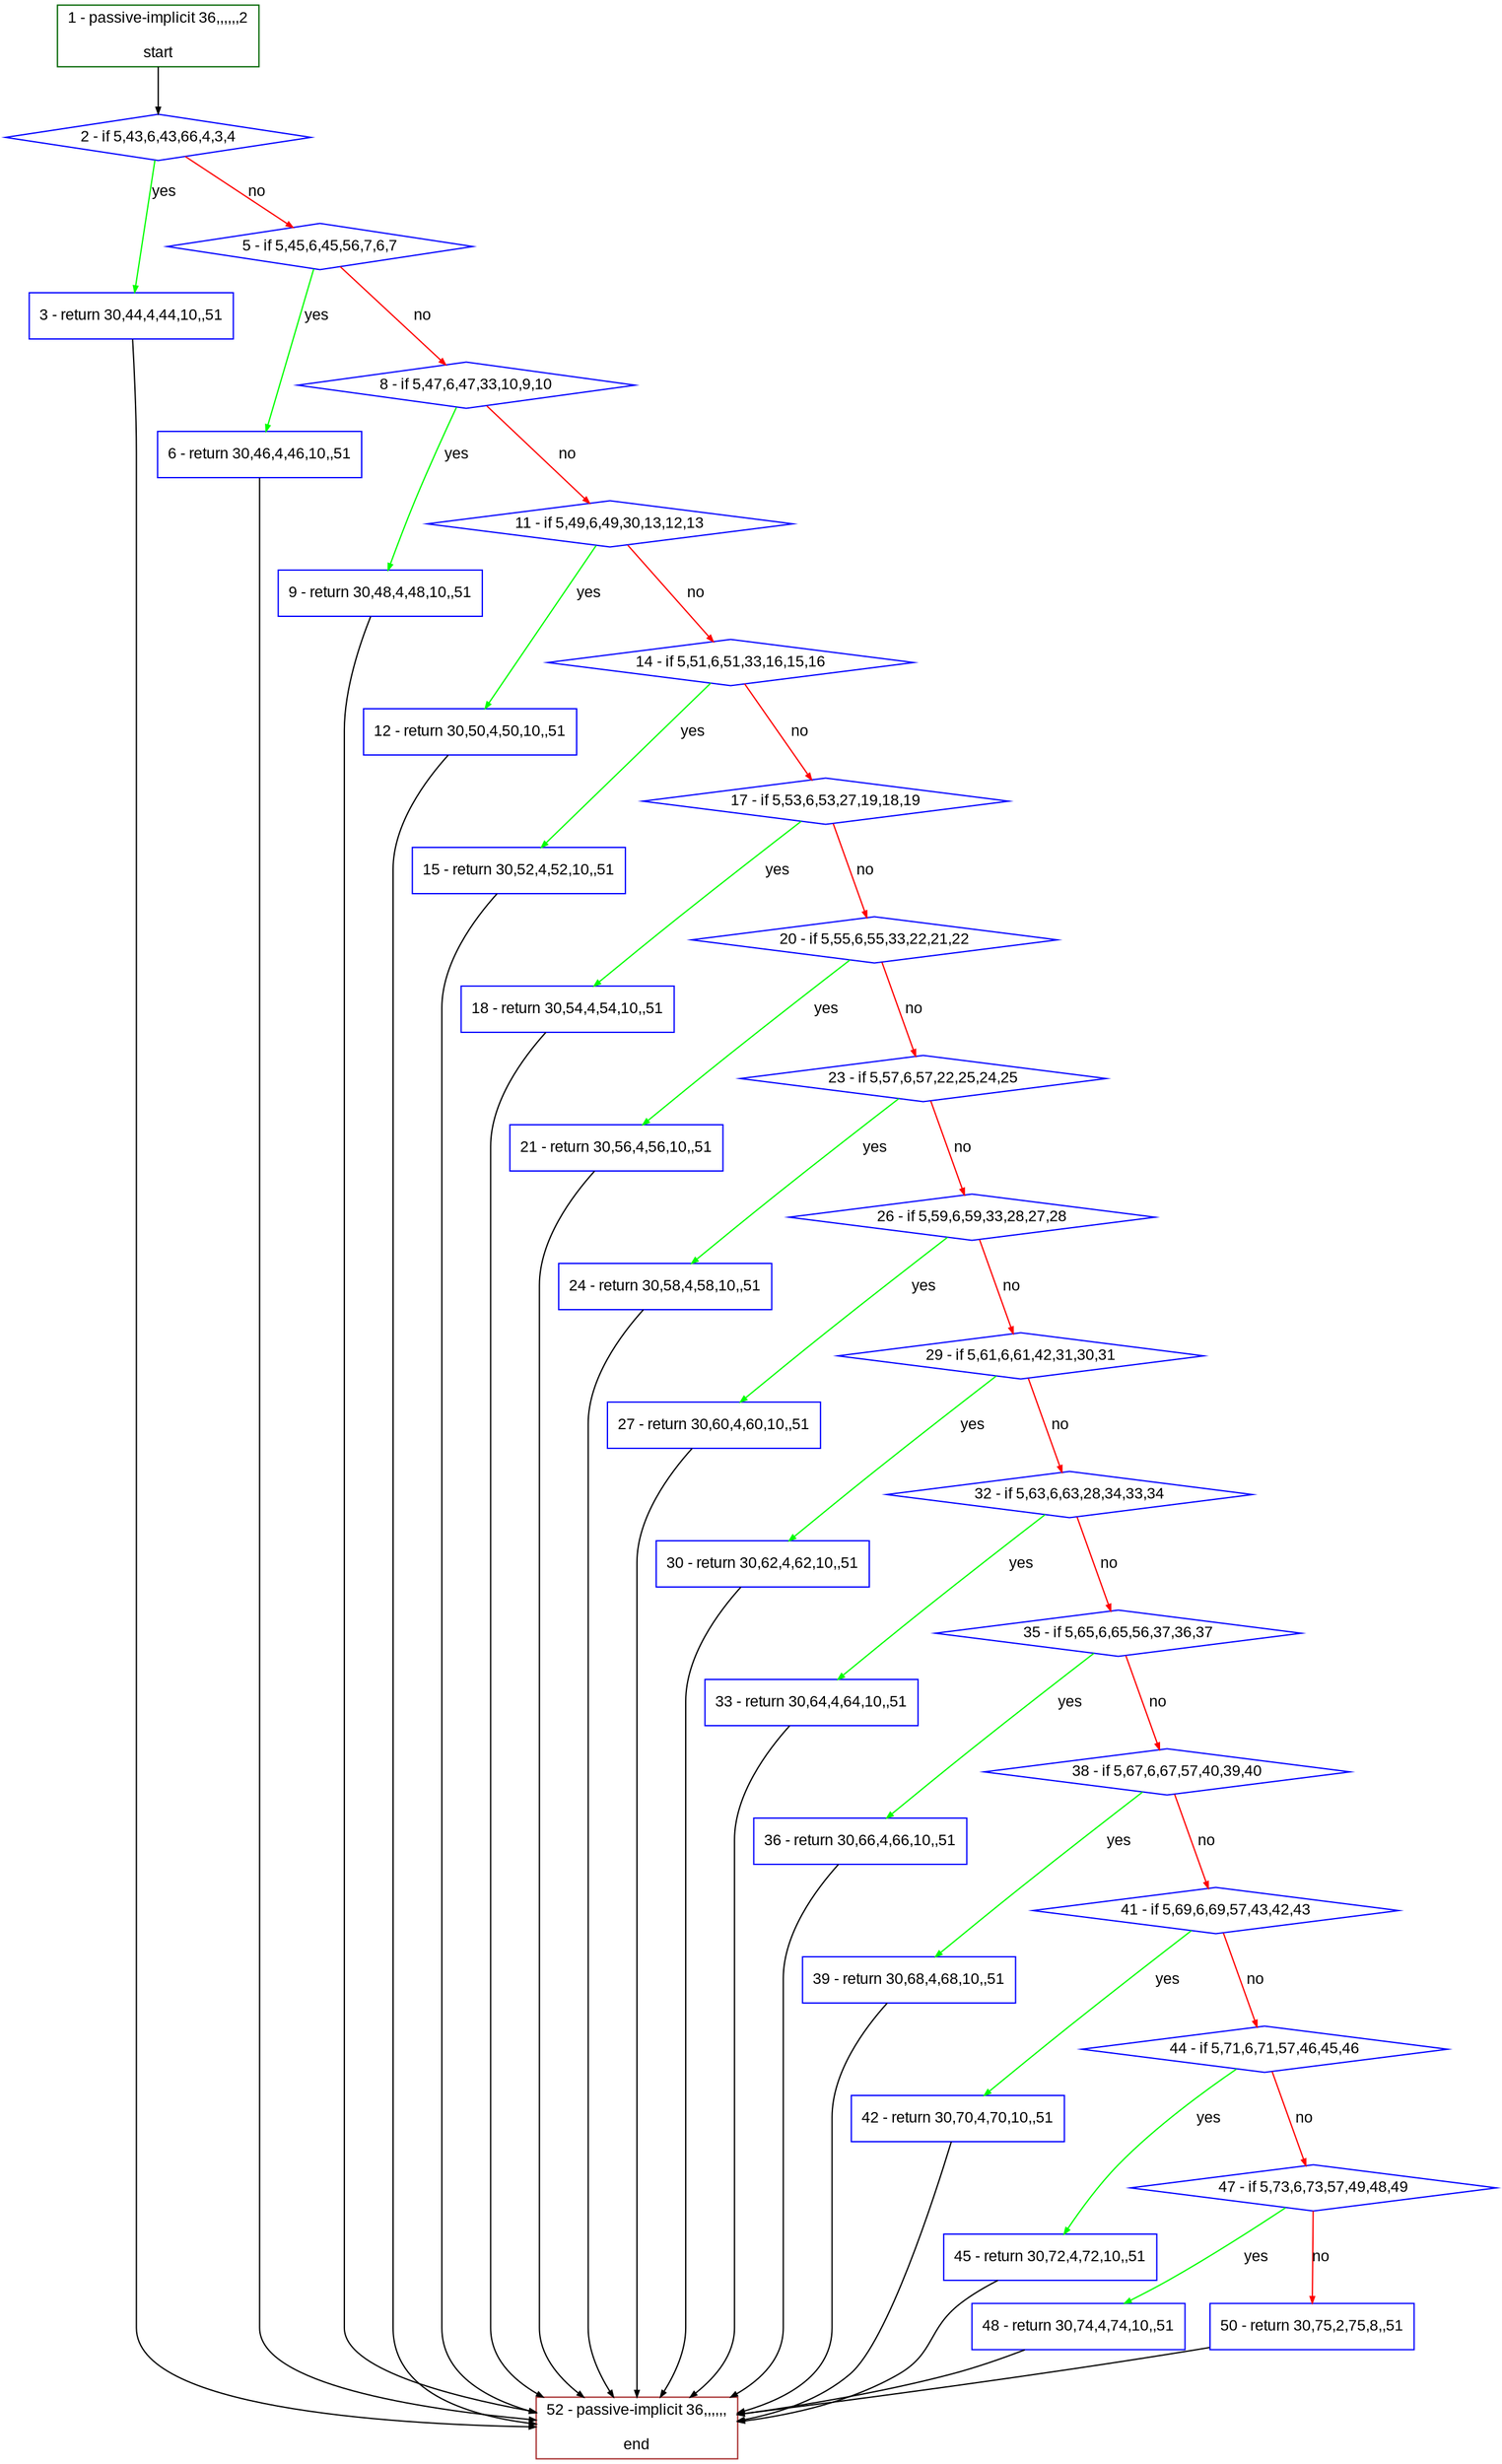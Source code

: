 digraph "" {
  graph [bgcolor="white", fillcolor="#FFFFCC", pack="true", packmode="clust", fontname="Arial", label="", fontsize="12", compound="true", style="rounded,filled"];
  node [node_initialized="no", fillcolor="white", fontname="Arial", label="", color="grey", fontsize="12", fixedsize="false", compound="true", shape="rectangle", style="filled"];
  edge [arrowtail="none", lhead="", fontcolor="black", fontname="Arial", label="", color="black", fontsize="12", arrowhead="normal", arrowsize="0.5", compound="true", ltail="", dir="forward"];
  __N1 [fillcolor="#ffffff", label="2 - if 5,43,6,43,66,4,3,4", color="#0000ff", shape="diamond", style="filled"];
  __N2 [fillcolor="#ffffff", label="1 - passive-implicit 36,,,,,,2\n\nstart", color="#006400", shape="box", style="filled"];
  __N3 [fillcolor="#ffffff", label="3 - return 30,44,4,44,10,,51", color="#0000ff", shape="box", style="filled"];
  __N4 [fillcolor="#ffffff", label="5 - if 5,45,6,45,56,7,6,7", color="#0000ff", shape="diamond", style="filled"];
  __N5 [fillcolor="#ffffff", label="52 - passive-implicit 36,,,,,,\n\nend", color="#a52a2a", shape="box", style="filled"];
  __N6 [fillcolor="#ffffff", label="6 - return 30,46,4,46,10,,51", color="#0000ff", shape="box", style="filled"];
  __N7 [fillcolor="#ffffff", label="8 - if 5,47,6,47,33,10,9,10", color="#0000ff", shape="diamond", style="filled"];
  __N8 [fillcolor="#ffffff", label="9 - return 30,48,4,48,10,,51", color="#0000ff", shape="box", style="filled"];
  __N9 [fillcolor="#ffffff", label="11 - if 5,49,6,49,30,13,12,13", color="#0000ff", shape="diamond", style="filled"];
  __N10 [fillcolor="#ffffff", label="12 - return 30,50,4,50,10,,51", color="#0000ff", shape="box", style="filled"];
  __N11 [fillcolor="#ffffff", label="14 - if 5,51,6,51,33,16,15,16", color="#0000ff", shape="diamond", style="filled"];
  __N12 [fillcolor="#ffffff", label="15 - return 30,52,4,52,10,,51", color="#0000ff", shape="box", style="filled"];
  __N13 [fillcolor="#ffffff", label="17 - if 5,53,6,53,27,19,18,19", color="#0000ff", shape="diamond", style="filled"];
  __N14 [fillcolor="#ffffff", label="18 - return 30,54,4,54,10,,51", color="#0000ff", shape="box", style="filled"];
  __N15 [fillcolor="#ffffff", label="20 - if 5,55,6,55,33,22,21,22", color="#0000ff", shape="diamond", style="filled"];
  __N16 [fillcolor="#ffffff", label="21 - return 30,56,4,56,10,,51", color="#0000ff", shape="box", style="filled"];
  __N17 [fillcolor="#ffffff", label="23 - if 5,57,6,57,22,25,24,25", color="#0000ff", shape="diamond", style="filled"];
  __N18 [fillcolor="#ffffff", label="24 - return 30,58,4,58,10,,51", color="#0000ff", shape="box", style="filled"];
  __N19 [fillcolor="#ffffff", label="26 - if 5,59,6,59,33,28,27,28", color="#0000ff", shape="diamond", style="filled"];
  __N20 [fillcolor="#ffffff", label="27 - return 30,60,4,60,10,,51", color="#0000ff", shape="box", style="filled"];
  __N21 [fillcolor="#ffffff", label="29 - if 5,61,6,61,42,31,30,31", color="#0000ff", shape="diamond", style="filled"];
  __N22 [fillcolor="#ffffff", label="30 - return 30,62,4,62,10,,51", color="#0000ff", shape="box", style="filled"];
  __N23 [fillcolor="#ffffff", label="32 - if 5,63,6,63,28,34,33,34", color="#0000ff", shape="diamond", style="filled"];
  __N24 [fillcolor="#ffffff", label="33 - return 30,64,4,64,10,,51", color="#0000ff", shape="box", style="filled"];
  __N25 [fillcolor="#ffffff", label="35 - if 5,65,6,65,56,37,36,37", color="#0000ff", shape="diamond", style="filled"];
  __N26 [fillcolor="#ffffff", label="36 - return 30,66,4,66,10,,51", color="#0000ff", shape="box", style="filled"];
  __N27 [fillcolor="#ffffff", label="38 - if 5,67,6,67,57,40,39,40", color="#0000ff", shape="diamond", style="filled"];
  __N28 [fillcolor="#ffffff", label="39 - return 30,68,4,68,10,,51", color="#0000ff", shape="box", style="filled"];
  __N29 [fillcolor="#ffffff", label="41 - if 5,69,6,69,57,43,42,43", color="#0000ff", shape="diamond", style="filled"];
  __N30 [fillcolor="#ffffff", label="42 - return 30,70,4,70,10,,51", color="#0000ff", shape="box", style="filled"];
  __N31 [fillcolor="#ffffff", label="44 - if 5,71,6,71,57,46,45,46", color="#0000ff", shape="diamond", style="filled"];
  __N32 [fillcolor="#ffffff", label="45 - return 30,72,4,72,10,,51", color="#0000ff", shape="box", style="filled"];
  __N33 [fillcolor="#ffffff", label="47 - if 5,73,6,73,57,49,48,49", color="#0000ff", shape="diamond", style="filled"];
  __N34 [fillcolor="#ffffff", label="48 - return 30,74,4,74,10,,51", color="#0000ff", shape="box", style="filled"];
  __N35 [fillcolor="#ffffff", label="50 - return 30,75,2,75,8,,51", color="#0000ff", shape="box", style="filled"];
  __N2 -> __N1 [arrowtail="none", color="#000000", label="", arrowhead="normal", dir="forward"];
  __N1 -> __N3 [arrowtail="none", color="#00ff00", label="yes", arrowhead="normal", dir="forward"];
  __N1 -> __N4 [arrowtail="none", color="#ff0000", label="no", arrowhead="normal", dir="forward"];
  __N3 -> __N5 [arrowtail="none", color="#000000", label="", arrowhead="normal", dir="forward"];
  __N4 -> __N6 [arrowtail="none", color="#00ff00", label="yes", arrowhead="normal", dir="forward"];
  __N4 -> __N7 [arrowtail="none", color="#ff0000", label="no", arrowhead="normal", dir="forward"];
  __N6 -> __N5 [arrowtail="none", color="#000000", label="", arrowhead="normal", dir="forward"];
  __N7 -> __N8 [arrowtail="none", color="#00ff00", label="yes", arrowhead="normal", dir="forward"];
  __N7 -> __N9 [arrowtail="none", color="#ff0000", label="no", arrowhead="normal", dir="forward"];
  __N8 -> __N5 [arrowtail="none", color="#000000", label="", arrowhead="normal", dir="forward"];
  __N9 -> __N10 [arrowtail="none", color="#00ff00", label="yes", arrowhead="normal", dir="forward"];
  __N9 -> __N11 [arrowtail="none", color="#ff0000", label="no", arrowhead="normal", dir="forward"];
  __N10 -> __N5 [arrowtail="none", color="#000000", label="", arrowhead="normal", dir="forward"];
  __N11 -> __N12 [arrowtail="none", color="#00ff00", label="yes", arrowhead="normal", dir="forward"];
  __N11 -> __N13 [arrowtail="none", color="#ff0000", label="no", arrowhead="normal", dir="forward"];
  __N12 -> __N5 [arrowtail="none", color="#000000", label="", arrowhead="normal", dir="forward"];
  __N13 -> __N14 [arrowtail="none", color="#00ff00", label="yes", arrowhead="normal", dir="forward"];
  __N13 -> __N15 [arrowtail="none", color="#ff0000", label="no", arrowhead="normal", dir="forward"];
  __N14 -> __N5 [arrowtail="none", color="#000000", label="", arrowhead="normal", dir="forward"];
  __N15 -> __N16 [arrowtail="none", color="#00ff00", label="yes", arrowhead="normal", dir="forward"];
  __N15 -> __N17 [arrowtail="none", color="#ff0000", label="no", arrowhead="normal", dir="forward"];
  __N16 -> __N5 [arrowtail="none", color="#000000", label="", arrowhead="normal", dir="forward"];
  __N17 -> __N18 [arrowtail="none", color="#00ff00", label="yes", arrowhead="normal", dir="forward"];
  __N17 -> __N19 [arrowtail="none", color="#ff0000", label="no", arrowhead="normal", dir="forward"];
  __N18 -> __N5 [arrowtail="none", color="#000000", label="", arrowhead="normal", dir="forward"];
  __N19 -> __N20 [arrowtail="none", color="#00ff00", label="yes", arrowhead="normal", dir="forward"];
  __N19 -> __N21 [arrowtail="none", color="#ff0000", label="no", arrowhead="normal", dir="forward"];
  __N20 -> __N5 [arrowtail="none", color="#000000", label="", arrowhead="normal", dir="forward"];
  __N21 -> __N22 [arrowtail="none", color="#00ff00", label="yes", arrowhead="normal", dir="forward"];
  __N21 -> __N23 [arrowtail="none", color="#ff0000", label="no", arrowhead="normal", dir="forward"];
  __N22 -> __N5 [arrowtail="none", color="#000000", label="", arrowhead="normal", dir="forward"];
  __N23 -> __N24 [arrowtail="none", color="#00ff00", label="yes", arrowhead="normal", dir="forward"];
  __N23 -> __N25 [arrowtail="none", color="#ff0000", label="no", arrowhead="normal", dir="forward"];
  __N24 -> __N5 [arrowtail="none", color="#000000", label="", arrowhead="normal", dir="forward"];
  __N25 -> __N26 [arrowtail="none", color="#00ff00", label="yes", arrowhead="normal", dir="forward"];
  __N25 -> __N27 [arrowtail="none", color="#ff0000", label="no", arrowhead="normal", dir="forward"];
  __N26 -> __N5 [arrowtail="none", color="#000000", label="", arrowhead="normal", dir="forward"];
  __N27 -> __N28 [arrowtail="none", color="#00ff00", label="yes", arrowhead="normal", dir="forward"];
  __N27 -> __N29 [arrowtail="none", color="#ff0000", label="no", arrowhead="normal", dir="forward"];
  __N28 -> __N5 [arrowtail="none", color="#000000", label="", arrowhead="normal", dir="forward"];
  __N29 -> __N30 [arrowtail="none", color="#00ff00", label="yes", arrowhead="normal", dir="forward"];
  __N29 -> __N31 [arrowtail="none", color="#ff0000", label="no", arrowhead="normal", dir="forward"];
  __N30 -> __N5 [arrowtail="none", color="#000000", label="", arrowhead="normal", dir="forward"];
  __N31 -> __N32 [arrowtail="none", color="#00ff00", label="yes", arrowhead="normal", dir="forward"];
  __N31 -> __N33 [arrowtail="none", color="#ff0000", label="no", arrowhead="normal", dir="forward"];
  __N32 -> __N5 [arrowtail="none", color="#000000", label="", arrowhead="normal", dir="forward"];
  __N33 -> __N34 [arrowtail="none", color="#00ff00", label="yes", arrowhead="normal", dir="forward"];
  __N33 -> __N35 [arrowtail="none", color="#ff0000", label="no", arrowhead="normal", dir="forward"];
  __N34 -> __N5 [arrowtail="none", color="#000000", label="", arrowhead="normal", dir="forward"];
  __N35 -> __N5 [arrowtail="none", color="#000000", label="", arrowhead="normal", dir="forward"];
}
